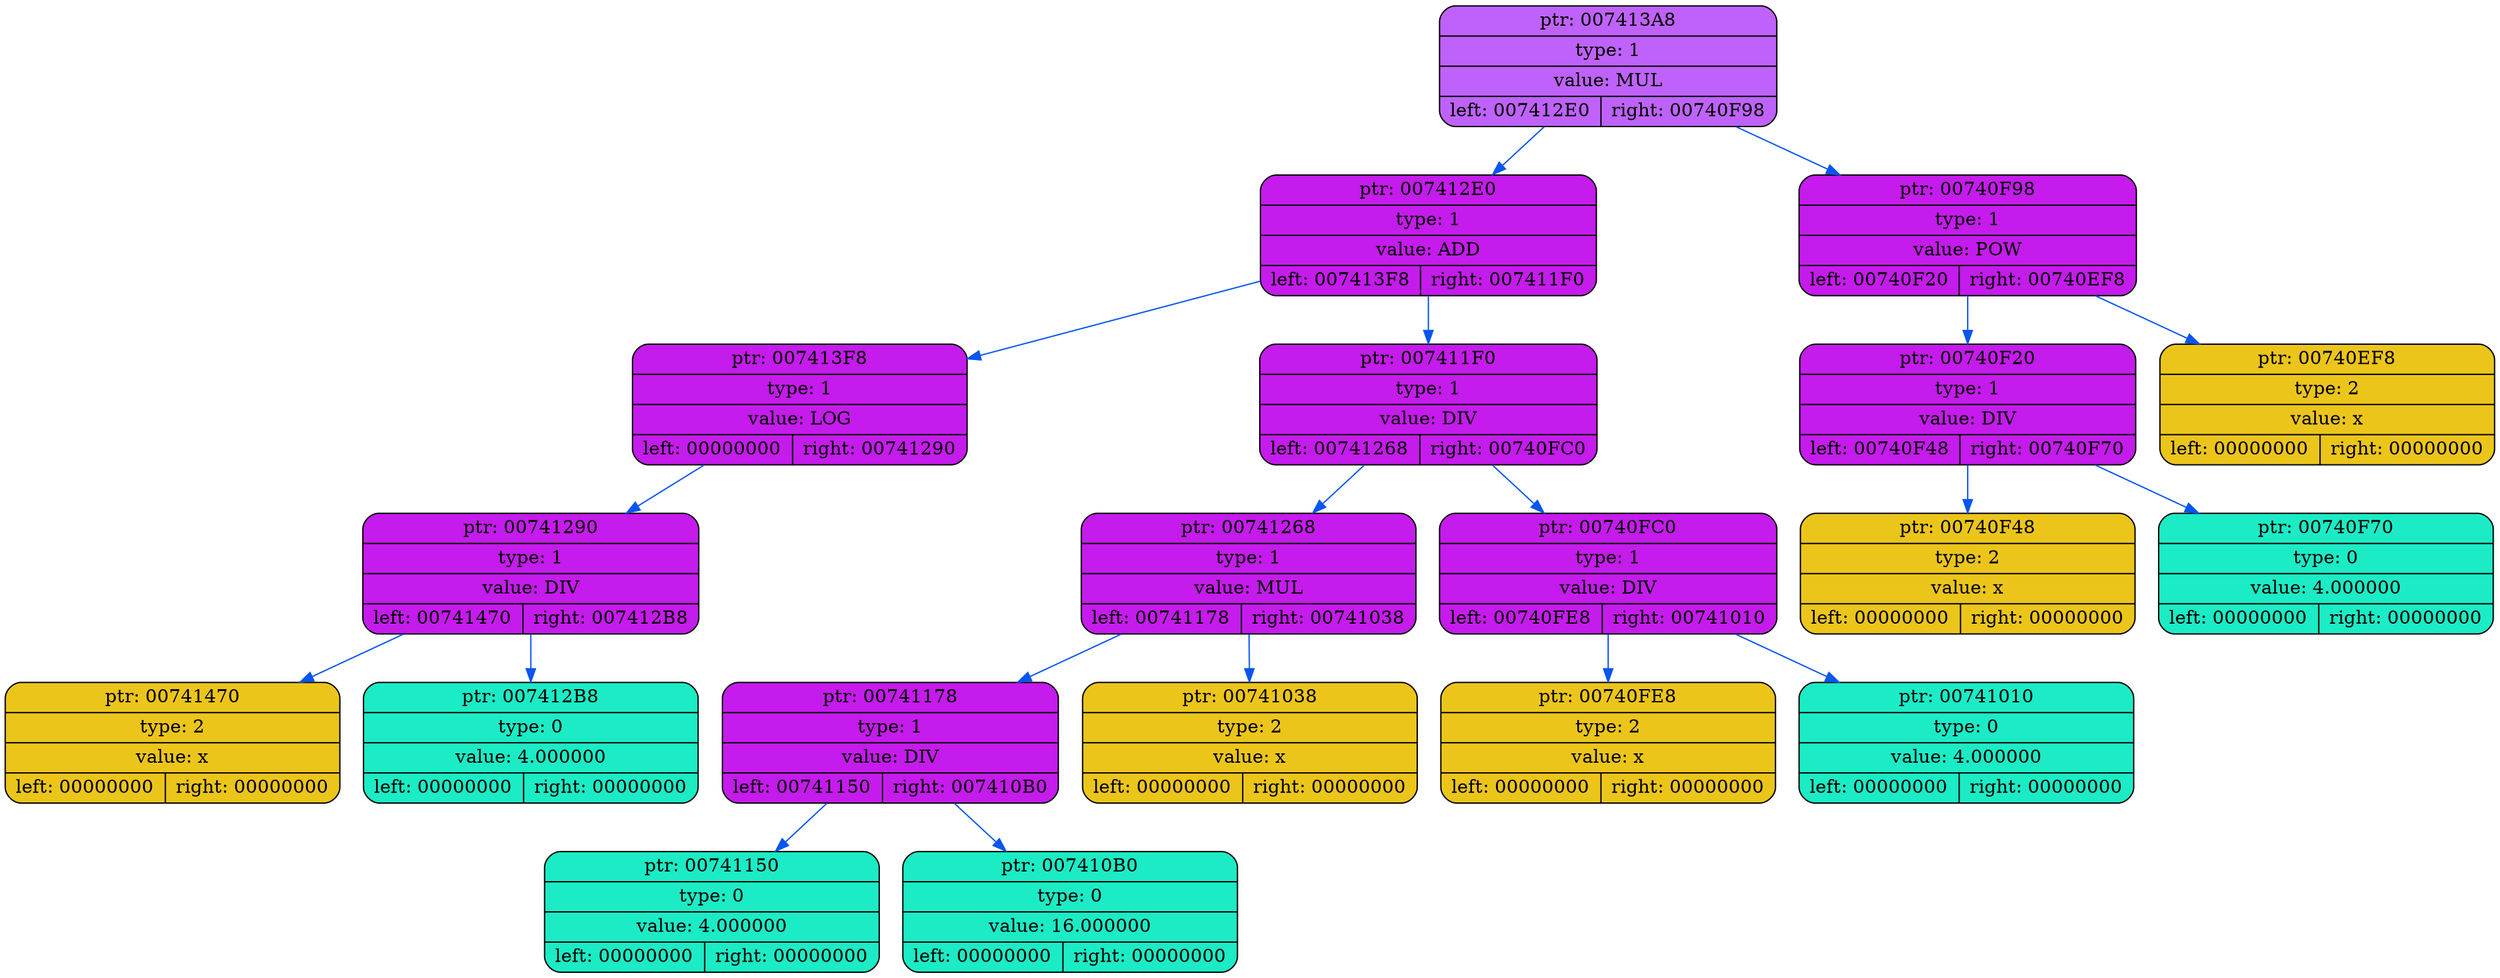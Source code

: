 digraph
{
    rankdir=TP

        node007413A8[shape=record,style="rounded,filled",fillcolor="#BF62FC",label="{ ptr: 007413A8 | type: 1 | value: MUL| { left: 007412E0 | right: 00740F98 }}"];
    node007413A8 -> node007412E0[color="#0855F0"]
    node007412E0[shape=record,style="rounded,filled",fillcolor="#C51BEC",label="{ ptr: 007412E0 | type: 1 | value: ADD| { left: 007413F8 | right: 007411F0 }}"];
    node007412E0 -> node007413F8[color="#0855F0"]
    node007413F8[shape=record,style="rounded,filled",fillcolor="#C51BEC",label="{ ptr: 007413F8 | type: 1 | value: LOG| { left: 00000000 | right: 00741290 }}"];
    node007413F8 -> node00741290[color="#0855F0"]
    node00741290[shape=record,style="rounded,filled",fillcolor="#C51BEC",label="{ ptr: 00741290 | type: 1 | value: DIV| { left: 00741470 | right: 007412B8 }}"];
    node00741290 -> node00741470[color="#0855F0"]
    node00741470[shape=record,style="rounded,filled",fillcolor="#ECC51B",label="{ ptr: 00741470 | type: 2 | value: x| { left: 00000000 | right: 00000000 }}"];
    node00741290 -> node007412B8[color="#0855F0"]
    node007412B8[shape=record,style="rounded,filled",fillcolor="#1BECC5",label="{ ptr: 007412B8 | type: 0 | value: 4.000000| { left: 00000000 | right: 00000000 }}"];
    node007412E0 -> node007411F0[color="#0855F0"]
    node007411F0[shape=record,style="rounded,filled",fillcolor="#C51BEC",label="{ ptr: 007411F0 | type: 1 | value: DIV| { left: 00741268 | right: 00740FC0 }}"];
    node007411F0 -> node00741268[color="#0855F0"]
    node00741268[shape=record,style="rounded,filled",fillcolor="#C51BEC",label="{ ptr: 00741268 | type: 1 | value: MUL| { left: 00741178 | right: 00741038 }}"];
    node00741268 -> node00741178[color="#0855F0"]
    node00741178[shape=record,style="rounded,filled",fillcolor="#C51BEC",label="{ ptr: 00741178 | type: 1 | value: DIV| { left: 00741150 | right: 007410B0 }}"];
    node00741178 -> node00741150[color="#0855F0"]
    node00741150[shape=record,style="rounded,filled",fillcolor="#1BECC5",label="{ ptr: 00741150 | type: 0 | value: 4.000000| { left: 00000000 | right: 00000000 }}"];
    node00741178 -> node007410B0[color="#0855F0"]
    node007410B0[shape=record,style="rounded,filled",fillcolor="#1BECC5",label="{ ptr: 007410B0 | type: 0 | value: 16.000000| { left: 00000000 | right: 00000000 }}"];
    node00741268 -> node00741038[color="#0855F0"]
    node00741038[shape=record,style="rounded,filled",fillcolor="#ECC51B",label="{ ptr: 00741038 | type: 2 | value: x| { left: 00000000 | right: 00000000 }}"];
    node007411F0 -> node00740FC0[color="#0855F0"]
    node00740FC0[shape=record,style="rounded,filled",fillcolor="#C51BEC",label="{ ptr: 00740FC0 | type: 1 | value: DIV| { left: 00740FE8 | right: 00741010 }}"];
    node00740FC0 -> node00740FE8[color="#0855F0"]
    node00740FE8[shape=record,style="rounded,filled",fillcolor="#ECC51B",label="{ ptr: 00740FE8 | type: 2 | value: x| { left: 00000000 | right: 00000000 }}"];
    node00740FC0 -> node00741010[color="#0855F0"]
    node00741010[shape=record,style="rounded,filled",fillcolor="#1BECC5",label="{ ptr: 00741010 | type: 0 | value: 4.000000| { left: 00000000 | right: 00000000 }}"];
    node007413A8 -> node00740F98[color="#0855F0"]
    node00740F98[shape=record,style="rounded,filled",fillcolor="#C51BEC",label="{ ptr: 00740F98 | type: 1 | value: POW| { left: 00740F20 | right: 00740EF8 }}"];
    node00740F98 -> node00740F20[color="#0855F0"]
    node00740F20[shape=record,style="rounded,filled",fillcolor="#C51BEC",label="{ ptr: 00740F20 | type: 1 | value: DIV| { left: 00740F48 | right: 00740F70 }}"];
    node00740F20 -> node00740F48[color="#0855F0"]
    node00740F48[shape=record,style="rounded,filled",fillcolor="#ECC51B",label="{ ptr: 00740F48 | type: 2 | value: x| { left: 00000000 | right: 00000000 }}"];
    node00740F20 -> node00740F70[color="#0855F0"]
    node00740F70[shape=record,style="rounded,filled",fillcolor="#1BECC5",label="{ ptr: 00740F70 | type: 0 | value: 4.000000| { left: 00000000 | right: 00000000 }}"];
    node00740F98 -> node00740EF8[color="#0855F0"]
    node00740EF8[shape=record,style="rounded,filled",fillcolor="#ECC51B",label="{ ptr: 00740EF8 | type: 2 | value: x| { left: 00000000 | right: 00000000 }}"];
}